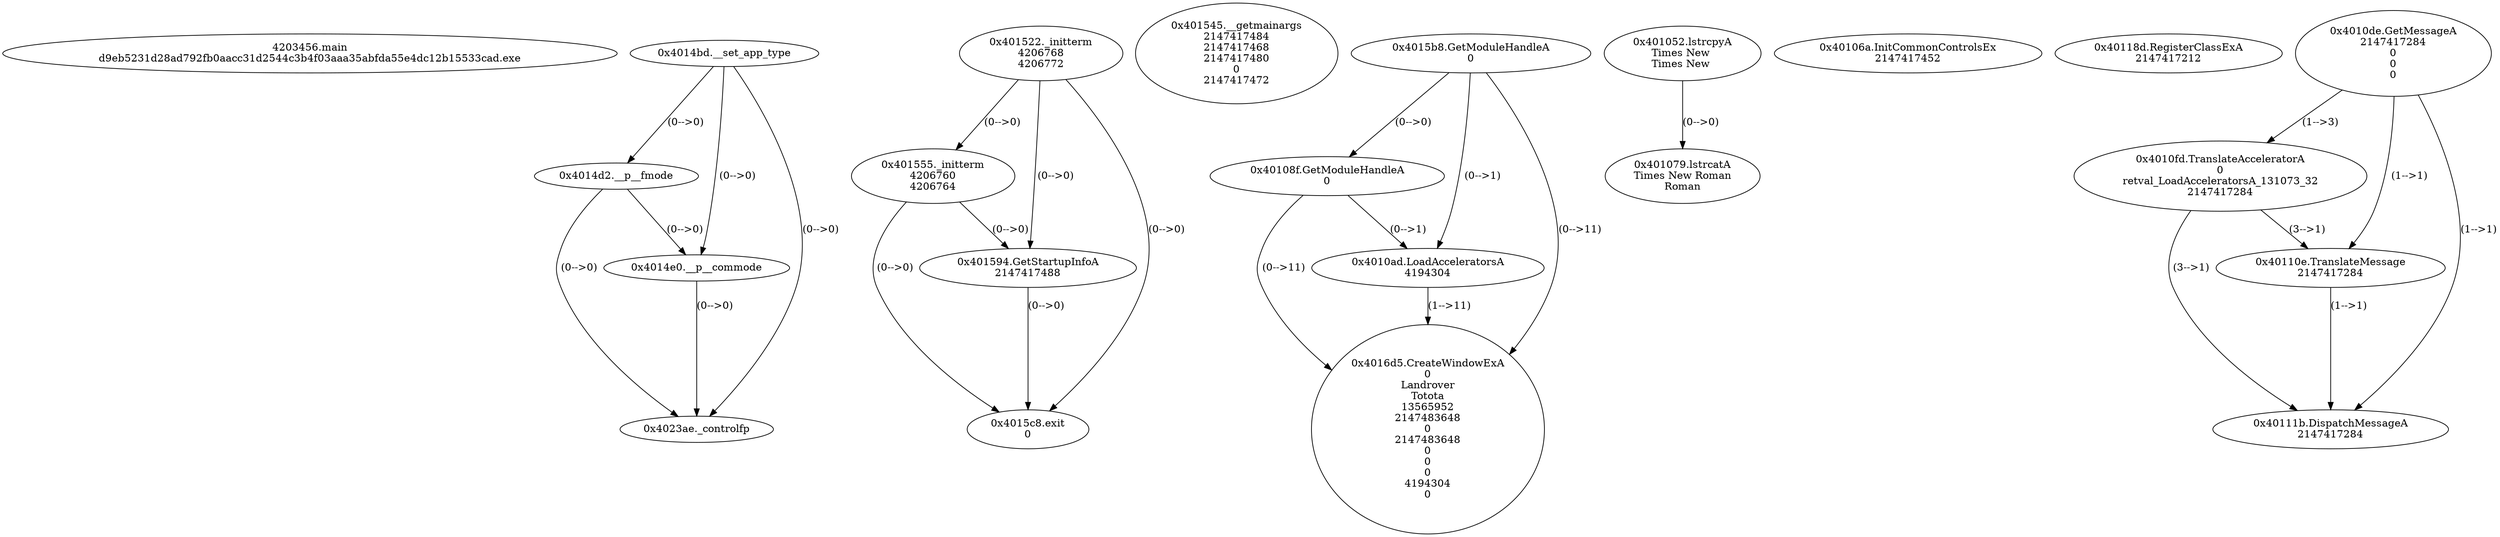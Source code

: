 // Global SCDG with merge call
digraph {
	0 [label="4203456.main
d9eb5231d28ad792fb0aacc31d2544c3b4f03aaa35abfda55e4dc12b15533cad.exe"]
	1 [label="0x4014bd.__set_app_type
"]
	2 [label="0x4014d2.__p__fmode
"]
	1 -> 2 [label="(0-->0)"]
	3 [label="0x4014e0.__p__commode
"]
	1 -> 3 [label="(0-->0)"]
	2 -> 3 [label="(0-->0)"]
	4 [label="0x4023ae._controlfp
"]
	1 -> 4 [label="(0-->0)"]
	2 -> 4 [label="(0-->0)"]
	3 -> 4 [label="(0-->0)"]
	5 [label="0x401522._initterm
4206768
4206772"]
	6 [label="0x401545.__getmainargs
2147417484
2147417468
2147417480
0
2147417472"]
	7 [label="0x401555._initterm
4206760
4206764"]
	5 -> 7 [label="(0-->0)"]
	8 [label="0x401594.GetStartupInfoA
2147417488"]
	5 -> 8 [label="(0-->0)"]
	7 -> 8 [label="(0-->0)"]
	9 [label="0x4015b8.GetModuleHandleA
0"]
	10 [label="0x401052.lstrcpyA
Times New 
Times New "]
	11 [label="0x40106a.InitCommonControlsEx
2147417452"]
	12 [label="0x401079.lstrcatA
Times New Roman
Roman"]
	10 -> 12 [label="(0-->0)"]
	13 [label="0x40108f.GetModuleHandleA
0"]
	9 -> 13 [label="(0-->0)"]
	14 [label="0x40118d.RegisterClassExA
2147417212"]
	15 [label="0x4010ad.LoadAcceleratorsA
4194304
"]
	9 -> 15 [label="(0-->1)"]
	13 -> 15 [label="(0-->1)"]
	16 [label="0x4016d5.CreateWindowExA
0
Landrover
Totota
13565952
2147483648
0
2147483648
0
0
0
4194304
0"]
	9 -> 16 [label="(0-->11)"]
	13 -> 16 [label="(0-->11)"]
	15 -> 16 [label="(1-->11)"]
	17 [label="0x4015c8.exit
0"]
	5 -> 17 [label="(0-->0)"]
	7 -> 17 [label="(0-->0)"]
	8 -> 17 [label="(0-->0)"]
	18 [label="0x4010de.GetMessageA
2147417284
0
0
0"]
	19 [label="0x4010fd.TranslateAcceleratorA
0
retval_LoadAcceleratorsA_131073_32
2147417284"]
	18 -> 19 [label="(1-->3)"]
	20 [label="0x40110e.TranslateMessage
2147417284"]
	18 -> 20 [label="(1-->1)"]
	19 -> 20 [label="(3-->1)"]
	21 [label="0x40111b.DispatchMessageA
2147417284"]
	18 -> 21 [label="(1-->1)"]
	19 -> 21 [label="(3-->1)"]
	20 -> 21 [label="(1-->1)"]
}

